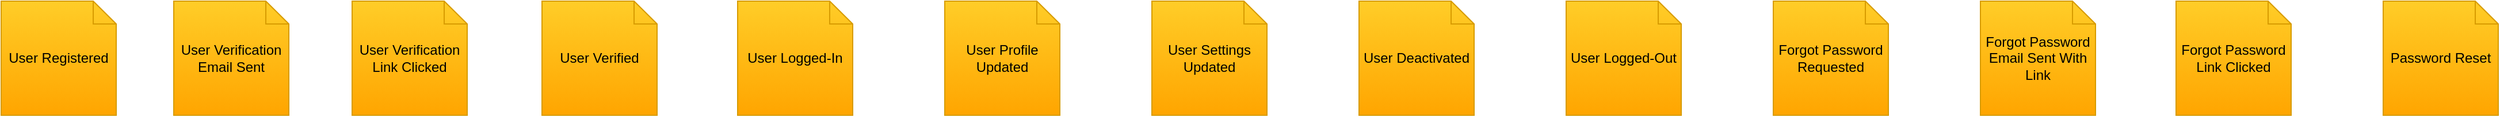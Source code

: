 <mxfile version="13.6.2" type="device" pages="2"><diagram id="eK_7c3xUphr8qKpT9D23" name="IdentityAccess-BigPictureEventStorming"><mxGraphModel dx="1038" dy="607" grid="1" gridSize="10" guides="1" tooltips="1" connect="1" arrows="1" fold="1" page="1" pageScale="1" pageWidth="850" pageHeight="1100" math="0" shadow="0"><root><mxCell id="FxT7KINHo3iBTw3dhVJ--0"/><mxCell id="FxT7KINHo3iBTw3dhVJ--1" parent="FxT7KINHo3iBTw3dhVJ--0"/><mxCell id="X1fd6XHo4mg8r9-g6WNm-3" value="User Registered" style="shape=note;size=20;whiteSpace=wrap;html=1;fillColor=#ffcd28;strokeColor=#d79b00;gradientColor=#ffa500;" vertex="1" parent="FxT7KINHo3iBTw3dhVJ--1"><mxGeometry x="20" y="210" width="100" height="100" as="geometry"/></mxCell><mxCell id="X1fd6XHo4mg8r9-g6WNm-4" value="User Verification Email Sent" style="shape=note;size=20;whiteSpace=wrap;html=1;fillColor=#ffcd28;strokeColor=#d79b00;gradientColor=#ffa500;" vertex="1" parent="FxT7KINHo3iBTw3dhVJ--1"><mxGeometry x="170" y="210" width="100" height="100" as="geometry"/></mxCell><mxCell id="X1fd6XHo4mg8r9-g6WNm-5" value="User Verification Link Clicked" style="shape=note;size=20;whiteSpace=wrap;html=1;fillColor=#ffcd28;strokeColor=#d79b00;gradientColor=#ffa500;" vertex="1" parent="FxT7KINHo3iBTw3dhVJ--1"><mxGeometry x="325" y="210" width="100" height="100" as="geometry"/></mxCell><mxCell id="X1fd6XHo4mg8r9-g6WNm-6" value="User Verified" style="shape=note;size=20;whiteSpace=wrap;html=1;fillColor=#ffcd28;strokeColor=#d79b00;gradientColor=#ffa500;" vertex="1" parent="FxT7KINHo3iBTw3dhVJ--1"><mxGeometry x="490" y="210" width="100" height="100" as="geometry"/></mxCell><mxCell id="X1fd6XHo4mg8r9-g6WNm-7" value="User Logged-In" style="shape=note;size=20;whiteSpace=wrap;html=1;fillColor=#ffcd28;strokeColor=#d79b00;gradientColor=#ffa500;" vertex="1" parent="FxT7KINHo3iBTw3dhVJ--1"><mxGeometry x="660" y="210" width="100" height="100" as="geometry"/></mxCell><mxCell id="X1fd6XHo4mg8r9-g6WNm-8" value="User Logged-Out" style="shape=note;size=20;whiteSpace=wrap;html=1;fillColor=#ffcd28;strokeColor=#d79b00;gradientColor=#ffa500;" vertex="1" parent="FxT7KINHo3iBTw3dhVJ--1"><mxGeometry x="1380" y="210" width="100" height="100" as="geometry"/></mxCell><mxCell id="GkEFzX2W5HmcRZpMrnQu-0" value="User Profile Updated" style="shape=note;size=20;whiteSpace=wrap;html=1;fillColor=#ffcd28;strokeColor=#d79b00;gradientColor=#ffa500;" vertex="1" parent="FxT7KINHo3iBTw3dhVJ--1"><mxGeometry x="840" y="210" width="100" height="100" as="geometry"/></mxCell><mxCell id="GkEFzX2W5HmcRZpMrnQu-1" value="User Settings Updated" style="shape=note;size=20;whiteSpace=wrap;html=1;fillColor=#ffcd28;strokeColor=#d79b00;gradientColor=#ffa500;" vertex="1" parent="FxT7KINHo3iBTw3dhVJ--1"><mxGeometry x="1020" y="210" width="100" height="100" as="geometry"/></mxCell><mxCell id="GkEFzX2W5HmcRZpMrnQu-2" value="User Deactivated" style="shape=note;size=20;whiteSpace=wrap;html=1;fillColor=#ffcd28;strokeColor=#d79b00;gradientColor=#ffa500;" vertex="1" parent="FxT7KINHo3iBTw3dhVJ--1"><mxGeometry x="1200" y="210" width="100" height="100" as="geometry"/></mxCell><mxCell id="GkEFzX2W5HmcRZpMrnQu-3" value="Forgot Password Requested" style="shape=note;size=20;whiteSpace=wrap;html=1;fillColor=#ffcd28;strokeColor=#d79b00;gradientColor=#ffa500;" vertex="1" parent="FxT7KINHo3iBTw3dhVJ--1"><mxGeometry x="1560" y="210" width="100" height="100" as="geometry"/></mxCell><mxCell id="GkEFzX2W5HmcRZpMrnQu-4" value="Forgot Password Email Sent With Link" style="shape=note;size=20;whiteSpace=wrap;html=1;fillColor=#ffcd28;strokeColor=#d79b00;gradientColor=#ffa500;" vertex="1" parent="FxT7KINHo3iBTw3dhVJ--1"><mxGeometry x="1740" y="210" width="100" height="100" as="geometry"/></mxCell><mxCell id="GkEFzX2W5HmcRZpMrnQu-5" value="Password Reset" style="shape=note;size=20;whiteSpace=wrap;html=1;fillColor=#ffcd28;strokeColor=#d79b00;gradientColor=#ffa500;" vertex="1" parent="FxT7KINHo3iBTw3dhVJ--1"><mxGeometry x="2090" y="210" width="100" height="100" as="geometry"/></mxCell><mxCell id="GkEFzX2W5HmcRZpMrnQu-6" value="Forgot Password Link Clicked" style="shape=note;size=20;whiteSpace=wrap;html=1;fillColor=#ffcd28;strokeColor=#d79b00;gradientColor=#ffa500;" vertex="1" parent="FxT7KINHo3iBTw3dhVJ--1"><mxGeometry x="1910" y="210" width="100" height="100" as="geometry"/></mxCell></root></mxGraphModel></diagram><diagram id="IZoI9i9CYvUdw6ZRjMa_" name="EventStromingTemplate"><mxGraphModel dx="1038" dy="607" grid="1" gridSize="10" guides="1" tooltips="1" connect="1" arrows="1" fold="1" page="1" pageScale="1" pageWidth="850" pageHeight="1100" math="0" shadow="0"><root><mxCell id="5JHLg-qV1rQhRQbNWc27-0"/><mxCell id="5JHLg-qV1rQhRQbNWc27-1" parent="5JHLg-qV1rQhRQbNWc27-0"/><mxCell id="uE7JxZKKp2PEaB72_qG_-0" value="Events" style="shape=note;size=20;whiteSpace=wrap;html=1;fillColor=#ffcd28;strokeColor=#d79b00;gradientColor=#ffa500;" vertex="1" parent="5JHLg-qV1rQhRQbNWc27-1"><mxGeometry x="50" y="60" width="100" height="100" as="geometry"/></mxCell></root></mxGraphModel></diagram></mxfile>